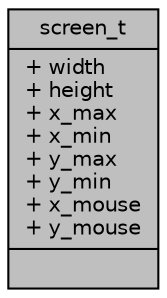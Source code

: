 digraph "screen_t"
{
 // LATEX_PDF_SIZE
  edge [fontname="Helvetica",fontsize="10",labelfontname="Helvetica",labelfontsize="10"];
  node [fontname="Helvetica",fontsize="10",shape=record];
  Node1 [label="{screen_t\n|+ width\l+ height\l+ x_max\l+ x_min\l+ y_max\l+ y_min\l+ x_mouse\l+ y_mouse\l|}",height=0.2,width=0.4,color="black", fillcolor="grey75", style="filled", fontcolor="black",tooltip=" "];
}
